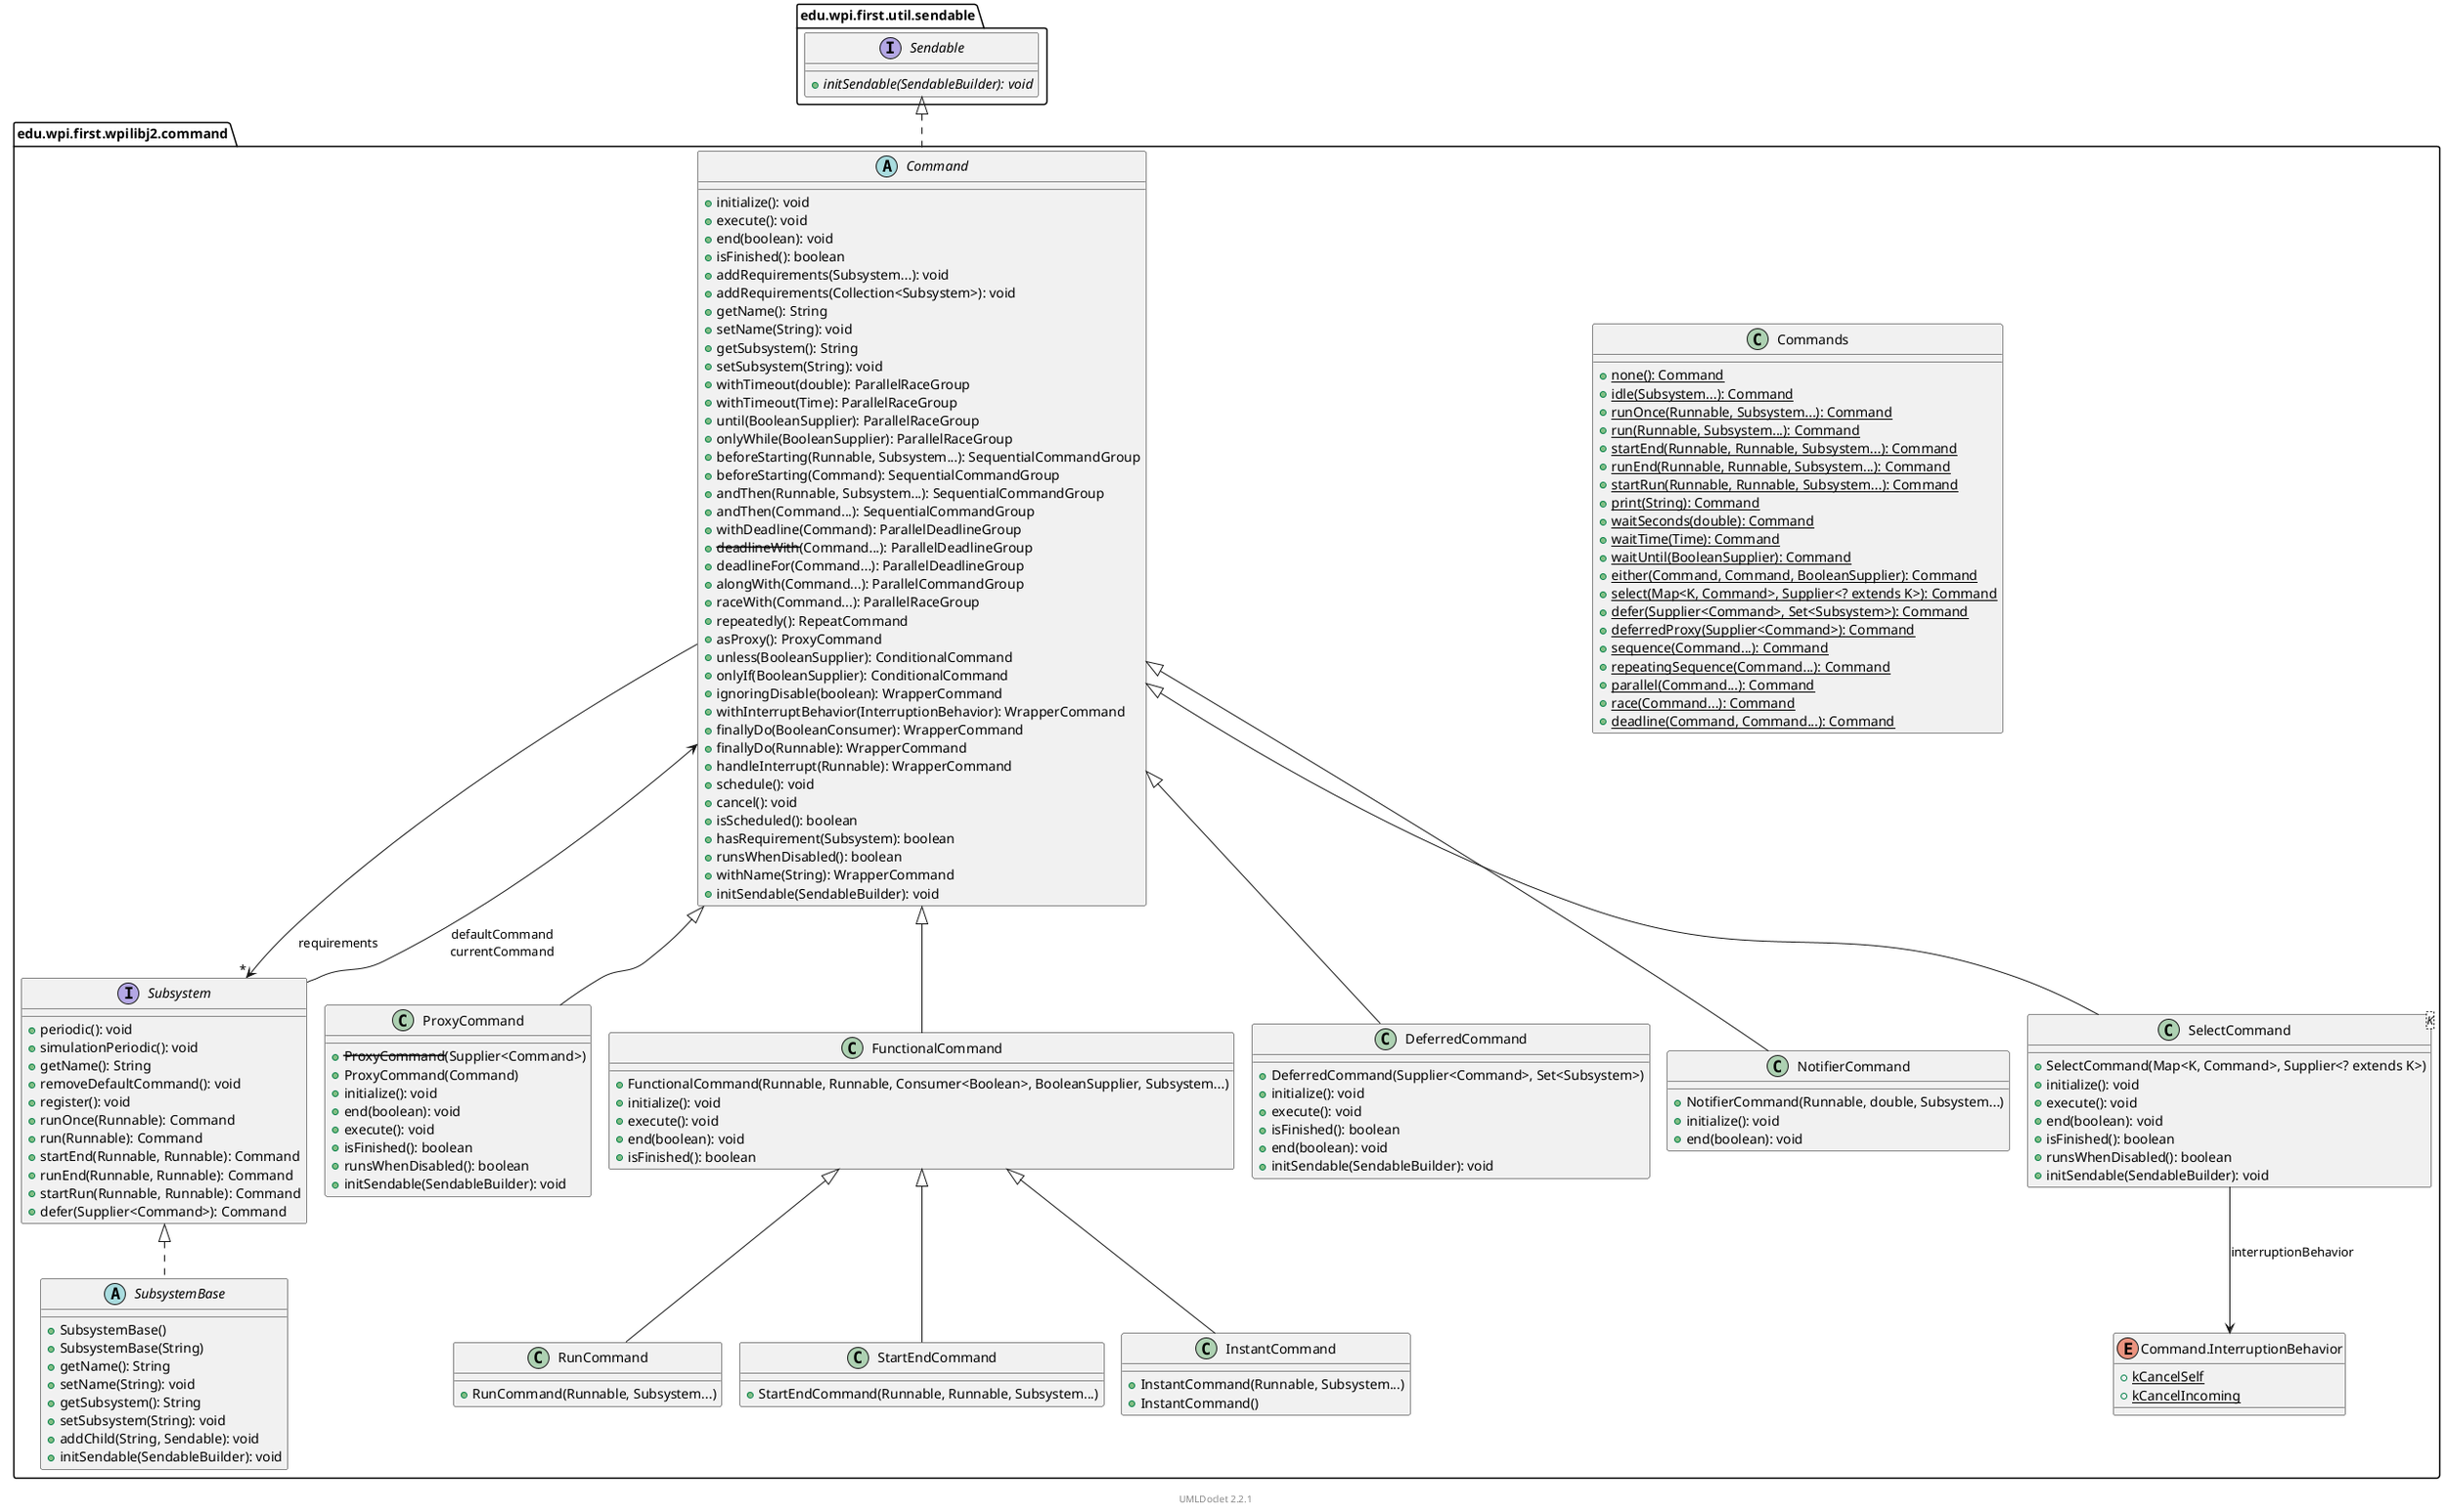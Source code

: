 @startuml
    ' Copyright to this UML and generated images belongs to the author of the corresponding Java sources.

    ' This UML was generated by UMLDoclet (C) Copyright 2016-2025 Talsma ICT.
    ' UMLDoclet 2.2.1 is licensed under the Apache License, version 2.0
    ' and contains parts of PlantUML 1.2024.7 (ASL) Copyright 2009-2025, Arnaud Roques.

    !pragma layout smetana
    set separator ::

    package edu.wpi.first.wpilibj2.command {


        class RunCommand [[RunCommand.html]] {
            +RunCommand(Runnable, Subsystem...)
        }

        class ProxyCommand [[ProxyCommand.html]] {
            +--ProxyCommand--(Supplier<Command>)
            +ProxyCommand(Command)
            +initialize(): void
            +end(boolean): void
            +execute(): void
            +isFinished(): boolean
            +runsWhenDisabled(): boolean
            +initSendable(SendableBuilder): void
        }

        class FunctionalCommand [[FunctionalCommand.html]] {
            +FunctionalCommand(Runnable, Runnable, Consumer<Boolean>, BooleanSupplier, Subsystem...)
            +initialize(): void
            +execute(): void
            +end(boolean): void
            +isFinished(): boolean
        }

        class DeferredCommand [[DeferredCommand.html]] {
            +DeferredCommand(Supplier<Command>, Set<Subsystem>)
            +initialize(): void
            +execute(): void
            +isFinished(): boolean
            +end(boolean): void
            +initSendable(SendableBuilder): void
        }

        class NotifierCommand [[NotifierCommand.html]] {
            +NotifierCommand(Runnable, double, Subsystem...)
            +initialize(): void
            +end(boolean): void
        }

        interface Subsystem [[Subsystem.html]] {
            +periodic(): void
            +simulationPeriodic(): void
            +getName(): String
            +removeDefaultCommand(): void
            +register(): void
            +runOnce(Runnable): Command
            +run(Runnable): Command
            +startEnd(Runnable, Runnable): Command
            +runEnd(Runnable, Runnable): Command
            +startRun(Runnable, Runnable): Command
            +defer(Supplier<Command>): Command
        }

        class StartEndCommand [[StartEndCommand.html]] {
            +StartEndCommand(Runnable, Runnable, Subsystem...)
        }

        class Commands [[Commands.html]] {
            {static} +none(): Command
            {static} +idle(Subsystem...): Command
            {static} +runOnce(Runnable, Subsystem...): Command
            {static} +run(Runnable, Subsystem...): Command
            {static} +startEnd(Runnable, Runnable, Subsystem...): Command
            {static} +runEnd(Runnable, Runnable, Subsystem...): Command
            {static} +startRun(Runnable, Runnable, Subsystem...): Command
            {static} +print(String): Command
            {static} +waitSeconds(double): Command
            {static} +waitTime(Time): Command
            {static} +waitUntil(BooleanSupplier): Command
            {static} +either(Command, Command, BooleanSupplier): Command
            {static} +select(Map<K, Command>, Supplier<? extends K>): Command
            {static} +defer(Supplier<Command>, Set<Subsystem>): Command
            {static} +deferredProxy(Supplier<Command>): Command
            {static} +sequence(Command...): Command
            {static} +repeatingSequence(Command...): Command
            {static} +parallel(Command...): Command
            {static} +race(Command...): Command
            {static} +deadline(Command, Command...): Command
        }

        abstract class SubsystemBase [[SubsystemBase.html]] {
            +SubsystemBase()
            +SubsystemBase(String)
            +getName(): String
            +setName(String): void
            +getSubsystem(): String
            +setSubsystem(String): void
            +addChild(String, Sendable): void
            +initSendable(SendableBuilder): void
        }

        class InstantCommand [[InstantCommand.html]] {
            +InstantCommand(Runnable, Subsystem...)
            +InstantCommand()
        }

        abstract class Command [[Command.html]] {
            +initialize(): void
            +execute(): void
            +end(boolean): void
            +isFinished(): boolean
            +addRequirements(Subsystem...): void
            +addRequirements(Collection<Subsystem>): void
            +getName(): String
            +setName(String): void
            +getSubsystem(): String
            +setSubsystem(String): void
            +withTimeout(double): ParallelRaceGroup
            +withTimeout(Time): ParallelRaceGroup
            +until(BooleanSupplier): ParallelRaceGroup
            +onlyWhile(BooleanSupplier): ParallelRaceGroup
            +beforeStarting(Runnable, Subsystem...): SequentialCommandGroup
            +beforeStarting(Command): SequentialCommandGroup
            +andThen(Runnable, Subsystem...): SequentialCommandGroup
            +andThen(Command...): SequentialCommandGroup
            +withDeadline(Command): ParallelDeadlineGroup
            +--deadlineWith--(Command...): ParallelDeadlineGroup
            +deadlineFor(Command...): ParallelDeadlineGroup
            +alongWith(Command...): ParallelCommandGroup
            +raceWith(Command...): ParallelRaceGroup
            +repeatedly(): RepeatCommand
            +asProxy(): ProxyCommand
            +unless(BooleanSupplier): ConditionalCommand
            +onlyIf(BooleanSupplier): ConditionalCommand
            +ignoringDisable(boolean): WrapperCommand
            +withInterruptBehavior(InterruptionBehavior): WrapperCommand
            +finallyDo(BooleanConsumer): WrapperCommand
            +finallyDo(Runnable): WrapperCommand
            +handleInterrupt(Runnable): WrapperCommand
            +schedule(): void
            +cancel(): void
            +isScheduled(): boolean
            +hasRequirement(Subsystem): boolean
            +runsWhenDisabled(): boolean
            +withName(String): WrapperCommand
            +initSendable(SendableBuilder): void
        }

        enum Command.InterruptionBehavior [[Command.InterruptionBehavior.html]] {
            {static} +kCancelSelf
            {static} +kCancelIncoming
        }

        class SelectCommand<K> [[SelectCommand.html]] {
            +SelectCommand(Map<K, Command>, Supplier<? extends K>)
            +initialize(): void
            +execute(): void
            +end(boolean): void
            +isFinished(): boolean
            +runsWhenDisabled(): boolean
            +initSendable(SendableBuilder): void
        }

    }

    package edu.wpi.first.util.sendable {
        interface Sendable [[../../util/sendable/Sendable.html]] {
            {abstract} +initSendable(SendableBuilder): void
        }
    }

    edu.wpi.first.util.sendable::Sendable <|.. edu.wpi.first.wpilibj2.command::Command

    edu.wpi.first.wpilibj2.command::FunctionalCommand <|-- edu.wpi.first.wpilibj2.command::RunCommand
    edu.wpi.first.wpilibj2.command::Command <|-- edu.wpi.first.wpilibj2.command::ProxyCommand
    edu.wpi.first.wpilibj2.command::Command <|-- edu.wpi.first.wpilibj2.command::FunctionalCommand
    edu.wpi.first.wpilibj2.command::Command <|-- edu.wpi.first.wpilibj2.command::DeferredCommand
    edu.wpi.first.wpilibj2.command::Command <|-- edu.wpi.first.wpilibj2.command::NotifierCommand
    edu.wpi.first.wpilibj2.command::Subsystem --> edu.wpi.first.wpilibj2.command::Command: defaultCommand\ncurrentCommand
    edu.wpi.first.wpilibj2.command::FunctionalCommand <|-- edu.wpi.first.wpilibj2.command::StartEndCommand
    edu.wpi.first.wpilibj2.command::Subsystem <|.. edu.wpi.first.wpilibj2.command::SubsystemBase
    edu.wpi.first.wpilibj2.command::FunctionalCommand <|-- edu.wpi.first.wpilibj2.command::InstantCommand
    edu.wpi.first.wpilibj2.command::Command --> "*" edu.wpi.first.wpilibj2.command::Subsystem: requirements
    edu.wpi.first.wpilibj2.command::Command <|-- edu.wpi.first.wpilibj2.command::SelectCommand
    edu.wpi.first.wpilibj2.command::SelectCommand --> edu.wpi.first.wpilibj2.command::Command.InterruptionBehavior: interruptionBehavior

    <style>
        footer {
            HyperLinkColor #8
            HyperLinkUnderlineThickness 0
        }
    </style>
    footer \n[[https://github.com/talsma-ict/umldoclet UMLDoclet 2.2.1]]
    ' Generated 2025-04-18T02:14:18.923349515Z[GMT]
@enduml
